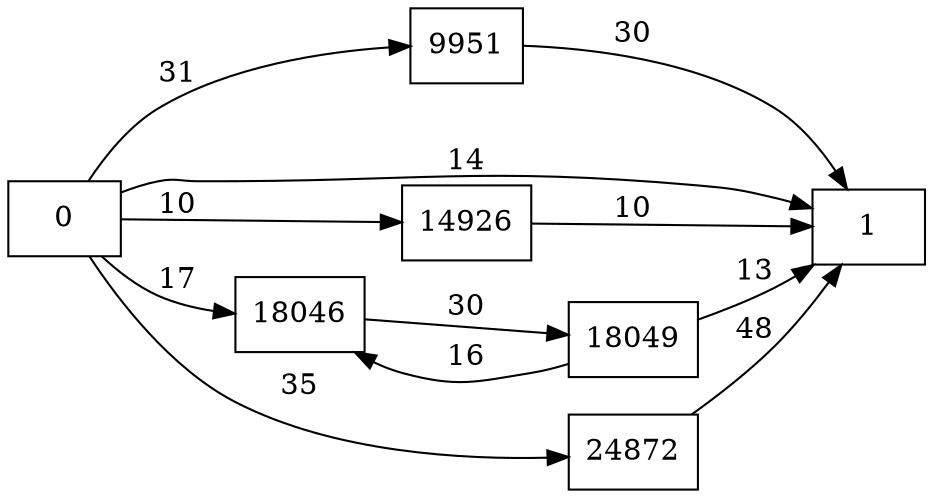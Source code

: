 digraph {
	graph [rankdir=LR]
	node [shape=rectangle]
	9951 -> 1 [label=30]
	14926 -> 1 [label=10]
	18046 -> 18049 [label=30]
	18049 -> 18046 [label=16]
	18049 -> 1 [label=13]
	24872 -> 1 [label=48]
	0 -> 1 [label=14]
	0 -> 9951 [label=31]
	0 -> 14926 [label=10]
	0 -> 18046 [label=17]
	0 -> 24872 [label=35]
}
